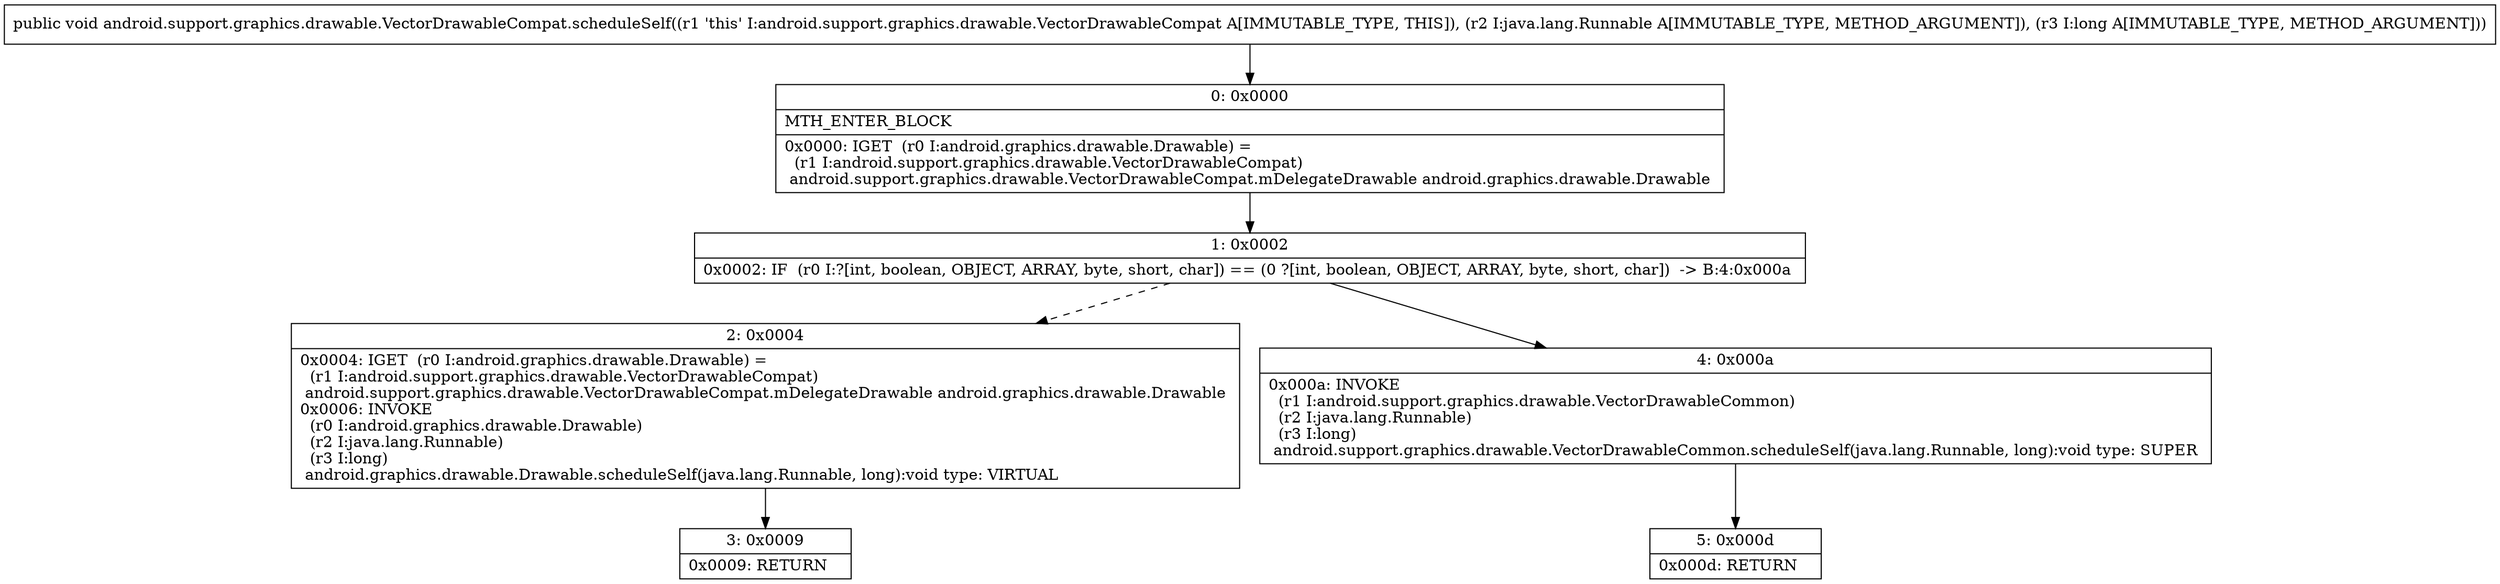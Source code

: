 digraph "CFG forandroid.support.graphics.drawable.VectorDrawableCompat.scheduleSelf(Ljava\/lang\/Runnable;J)V" {
Node_0 [shape=record,label="{0\:\ 0x0000|MTH_ENTER_BLOCK\l|0x0000: IGET  (r0 I:android.graphics.drawable.Drawable) = \l  (r1 I:android.support.graphics.drawable.VectorDrawableCompat)\l android.support.graphics.drawable.VectorDrawableCompat.mDelegateDrawable android.graphics.drawable.Drawable \l}"];
Node_1 [shape=record,label="{1\:\ 0x0002|0x0002: IF  (r0 I:?[int, boolean, OBJECT, ARRAY, byte, short, char]) == (0 ?[int, boolean, OBJECT, ARRAY, byte, short, char])  \-\> B:4:0x000a \l}"];
Node_2 [shape=record,label="{2\:\ 0x0004|0x0004: IGET  (r0 I:android.graphics.drawable.Drawable) = \l  (r1 I:android.support.graphics.drawable.VectorDrawableCompat)\l android.support.graphics.drawable.VectorDrawableCompat.mDelegateDrawable android.graphics.drawable.Drawable \l0x0006: INVOKE  \l  (r0 I:android.graphics.drawable.Drawable)\l  (r2 I:java.lang.Runnable)\l  (r3 I:long)\l android.graphics.drawable.Drawable.scheduleSelf(java.lang.Runnable, long):void type: VIRTUAL \l}"];
Node_3 [shape=record,label="{3\:\ 0x0009|0x0009: RETURN   \l}"];
Node_4 [shape=record,label="{4\:\ 0x000a|0x000a: INVOKE  \l  (r1 I:android.support.graphics.drawable.VectorDrawableCommon)\l  (r2 I:java.lang.Runnable)\l  (r3 I:long)\l android.support.graphics.drawable.VectorDrawableCommon.scheduleSelf(java.lang.Runnable, long):void type: SUPER \l}"];
Node_5 [shape=record,label="{5\:\ 0x000d|0x000d: RETURN   \l}"];
MethodNode[shape=record,label="{public void android.support.graphics.drawable.VectorDrawableCompat.scheduleSelf((r1 'this' I:android.support.graphics.drawable.VectorDrawableCompat A[IMMUTABLE_TYPE, THIS]), (r2 I:java.lang.Runnable A[IMMUTABLE_TYPE, METHOD_ARGUMENT]), (r3 I:long A[IMMUTABLE_TYPE, METHOD_ARGUMENT])) }"];
MethodNode -> Node_0;
Node_0 -> Node_1;
Node_1 -> Node_2[style=dashed];
Node_1 -> Node_4;
Node_2 -> Node_3;
Node_4 -> Node_5;
}

